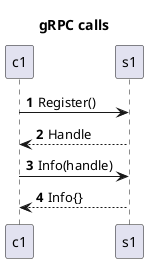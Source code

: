 @startuml
title gRPC calls

autonumber

c1 -> s1: Register()
s1 --> c1: Handle

c1 -> s1: Info(handle)
c1 <-- s1: Info{}
@enduml